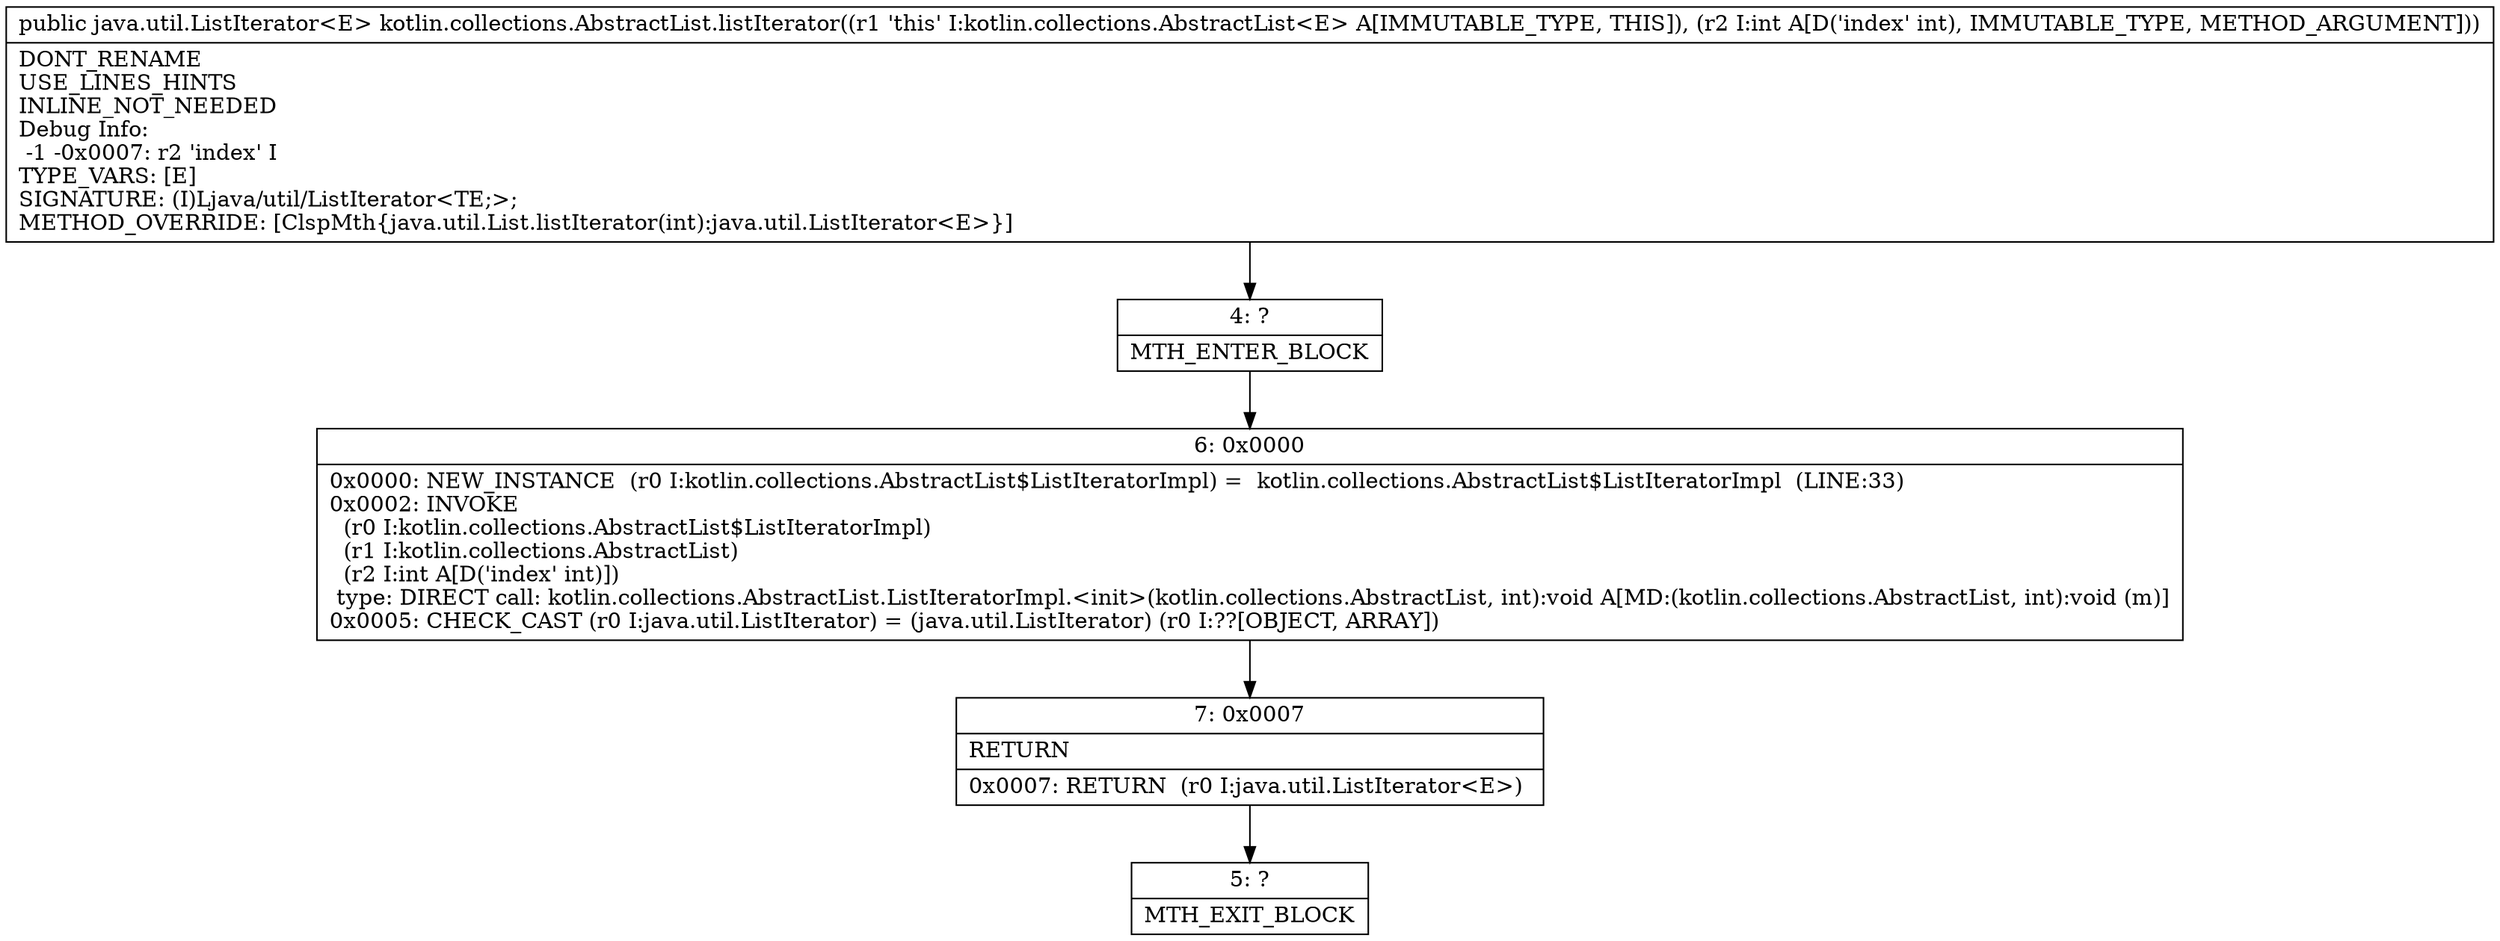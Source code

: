 digraph "CFG forkotlin.collections.AbstractList.listIterator(I)Ljava\/util\/ListIterator;" {
Node_4 [shape=record,label="{4\:\ ?|MTH_ENTER_BLOCK\l}"];
Node_6 [shape=record,label="{6\:\ 0x0000|0x0000: NEW_INSTANCE  (r0 I:kotlin.collections.AbstractList$ListIteratorImpl) =  kotlin.collections.AbstractList$ListIteratorImpl  (LINE:33)\l0x0002: INVOKE  \l  (r0 I:kotlin.collections.AbstractList$ListIteratorImpl)\l  (r1 I:kotlin.collections.AbstractList)\l  (r2 I:int A[D('index' int)])\l type: DIRECT call: kotlin.collections.AbstractList.ListIteratorImpl.\<init\>(kotlin.collections.AbstractList, int):void A[MD:(kotlin.collections.AbstractList, int):void (m)]\l0x0005: CHECK_CAST (r0 I:java.util.ListIterator) = (java.util.ListIterator) (r0 I:??[OBJECT, ARRAY]) \l}"];
Node_7 [shape=record,label="{7\:\ 0x0007|RETURN\l|0x0007: RETURN  (r0 I:java.util.ListIterator\<E\>) \l}"];
Node_5 [shape=record,label="{5\:\ ?|MTH_EXIT_BLOCK\l}"];
MethodNode[shape=record,label="{public java.util.ListIterator\<E\> kotlin.collections.AbstractList.listIterator((r1 'this' I:kotlin.collections.AbstractList\<E\> A[IMMUTABLE_TYPE, THIS]), (r2 I:int A[D('index' int), IMMUTABLE_TYPE, METHOD_ARGUMENT]))  | DONT_RENAME\lUSE_LINES_HINTS\lINLINE_NOT_NEEDED\lDebug Info:\l  \-1 \-0x0007: r2 'index' I\lTYPE_VARS: [E]\lSIGNATURE: (I)Ljava\/util\/ListIterator\<TE;\>;\lMETHOD_OVERRIDE: [ClspMth\{java.util.List.listIterator(int):java.util.ListIterator\<E\>\}]\l}"];
MethodNode -> Node_4;Node_4 -> Node_6;
Node_6 -> Node_7;
Node_7 -> Node_5;
}

